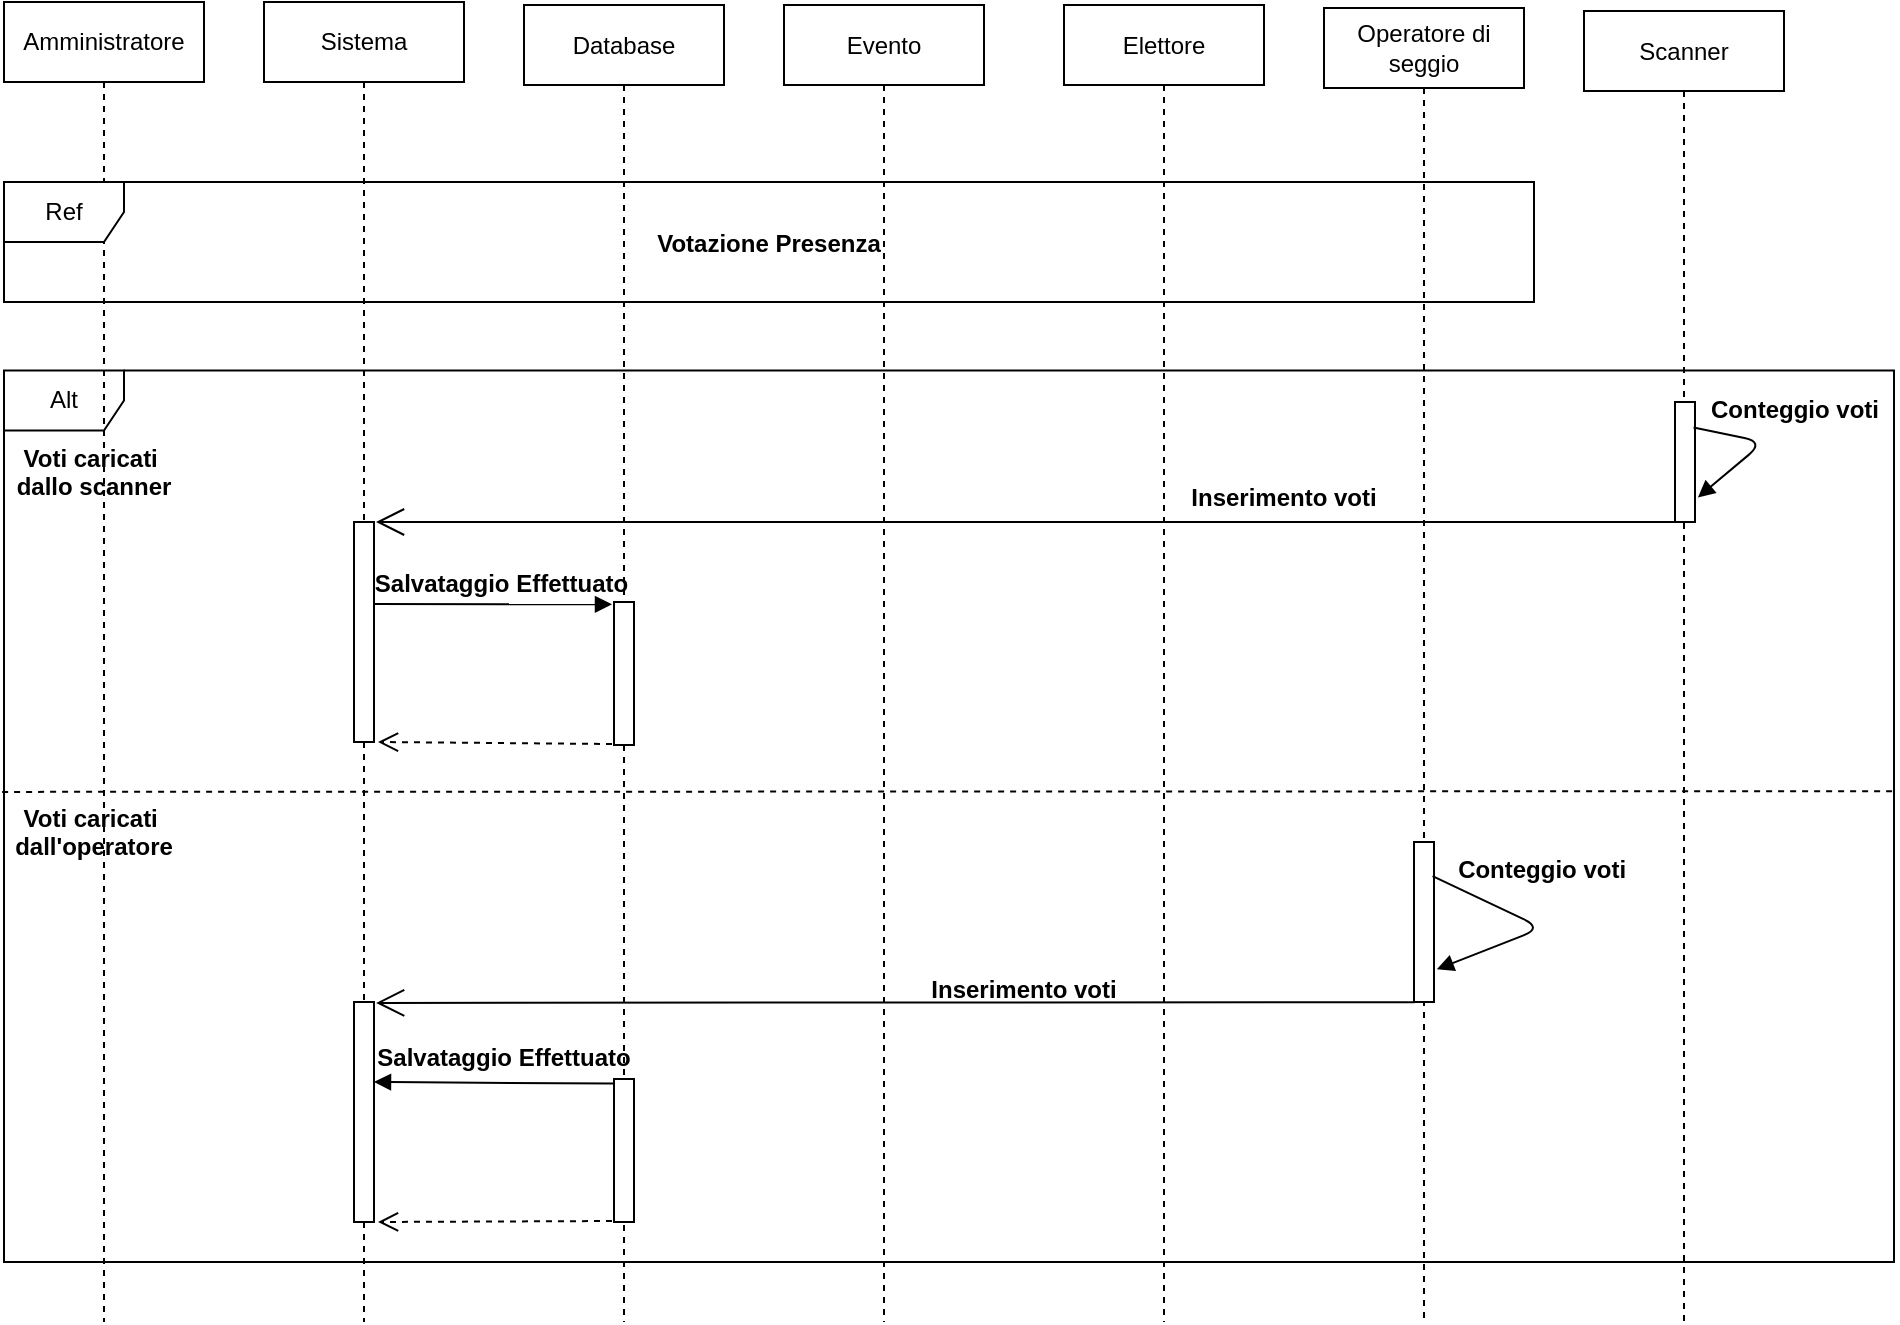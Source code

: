 <mxfile version="13.0.1" type="device"><diagram id="KqUSt99BbeiiLD5gVqRy" name="Page-1"><mxGraphModel dx="1935" dy="510" grid="1" gridSize="10" guides="1" tooltips="1" connect="1" arrows="1" fold="1" page="1" pageScale="1" pageWidth="827" pageHeight="1169" math="0" shadow="0"><root><mxCell id="0"/><mxCell id="1" parent="0"/><mxCell id="IZq6JNsb-YgkFlRKF87Z-43" value="Alt" style="shape=umlFrame;whiteSpace=wrap;html=1;" parent="1" vertex="1"><mxGeometry x="-790" y="204.25" width="945" height="445.75" as="geometry"/></mxCell><mxCell id="IZq6JNsb-YgkFlRKF87Z-3" value="Amministratore" style="shape=umlLifeline;perimeter=lifelinePerimeter;whiteSpace=wrap;html=1;container=1;collapsible=0;recursiveResize=0;outlineConnect=0;" parent="1" vertex="1"><mxGeometry x="-790" y="20" width="100" height="660" as="geometry"/></mxCell><mxCell id="IZq6JNsb-YgkFlRKF87Z-5" value="Sistema" style="shape=umlLifeline;perimeter=lifelinePerimeter;whiteSpace=wrap;html=1;container=1;collapsible=0;recursiveResize=0;outlineConnect=0;" parent="1" vertex="1"><mxGeometry x="-660" y="20" width="100" height="660" as="geometry"/></mxCell><mxCell id="k_fwjHpfTZAeqyhZrNSI-6" value="" style="html=1;points=[];perimeter=orthogonalPerimeter;" vertex="1" parent="IZq6JNsb-YgkFlRKF87Z-5"><mxGeometry x="45" y="260" width="10" height="110" as="geometry"/></mxCell><mxCell id="k_fwjHpfTZAeqyhZrNSI-19" value="" style="html=1;points=[];perimeter=orthogonalPerimeter;" vertex="1" parent="IZq6JNsb-YgkFlRKF87Z-5"><mxGeometry x="45" y="500" width="10" height="110" as="geometry"/></mxCell><mxCell id="IZq6JNsb-YgkFlRKF87Z-8" value="Evento" style="shape=umlLifeline;perimeter=lifelinePerimeter;whiteSpace=wrap;html=1;container=1;collapsible=0;recursiveResize=0;outlineConnect=0;" parent="1" vertex="1"><mxGeometry x="-400" y="21.5" width="100" height="658.5" as="geometry"/></mxCell><mxCell id="IZq6JNsb-YgkFlRKF87Z-10" value="Elettore" style="shape=umlLifeline;perimeter=lifelinePerimeter;whiteSpace=wrap;html=1;container=1;collapsible=0;recursiveResize=0;outlineConnect=0;" parent="1" vertex="1"><mxGeometry x="-260" y="21.5" width="100" height="658.5" as="geometry"/></mxCell><mxCell id="IZq6JNsb-YgkFlRKF87Z-11" value="Operatore di seggio" style="shape=umlLifeline;perimeter=lifelinePerimeter;whiteSpace=wrap;html=1;container=1;collapsible=0;recursiveResize=0;outlineConnect=0;" parent="1" vertex="1"><mxGeometry x="-130" y="23" width="100" height="657" as="geometry"/></mxCell><mxCell id="IZq6JNsb-YgkFlRKF87Z-38" value="" style="html=1;points=[];perimeter=orthogonalPerimeter;" parent="IZq6JNsb-YgkFlRKF87Z-11" vertex="1"><mxGeometry x="45" y="417" width="10" height="80" as="geometry"/></mxCell><mxCell id="IZq6JNsb-YgkFlRKF87Z-40" value="" style="html=1;verticalAlign=bottom;endArrow=block;exitX=0.929;exitY=0.213;exitDx=0;exitDy=0;exitPerimeter=0;entryX=1.143;entryY=0.796;entryDx=0;entryDy=0;entryPerimeter=0;" parent="IZq6JNsb-YgkFlRKF87Z-11" source="IZq6JNsb-YgkFlRKF87Z-38" target="IZq6JNsb-YgkFlRKF87Z-38" edge="1"><mxGeometry width="80" relative="1" as="geometry"><mxPoint x="9.06" y="440" as="sourcePoint"/><mxPoint x="79.06" y="450" as="targetPoint"/><Array as="points"><mxPoint x="109.06" y="460"/></Array></mxGeometry></mxCell><mxCell id="IZq6JNsb-YgkFlRKF87Z-17" value="Ref" style="shape=umlFrame;whiteSpace=wrap;html=1;" parent="1" vertex="1"><mxGeometry x="-790" y="110" width="765" height="60" as="geometry"/></mxCell><mxCell id="IZq6JNsb-YgkFlRKF87Z-9" value="Votazione Presenza" style="text;align=center;fontStyle=1;verticalAlign=middle;spacingLeft=3;spacingRight=3;strokeColor=none;rotatable=0;points=[[0,0.5],[1,0.5]];portConstraint=eastwest;" parent="1" vertex="1"><mxGeometry x="-497.5" y="127" width="180" height="26" as="geometry"/></mxCell><mxCell id="IZq6JNsb-YgkFlRKF87Z-33" value="Scanner" style="shape=umlLifeline;perimeter=lifelinePerimeter;whiteSpace=wrap;html=1;container=1;collapsible=0;recursiveResize=0;outlineConnect=0;" parent="1" vertex="1"><mxGeometry y="24.5" width="100" height="655.5" as="geometry"/></mxCell><mxCell id="IZq6JNsb-YgkFlRKF87Z-39" value="Inserimento voti" style="text;align=center;fontStyle=1;verticalAlign=middle;spacingLeft=3;spacingRight=3;strokeColor=none;rotatable=0;points=[[0,0.5],[1,0.5]];portConstraint=eastwest;" parent="1" vertex="1"><mxGeometry x="-330" y="500" width="100" height="26" as="geometry"/></mxCell><mxCell id="IZq6JNsb-YgkFlRKF87Z-41" value="Conteggio voti" style="text;align=center;fontStyle=1;verticalAlign=middle;spacingLeft=3;spacingRight=3;strokeColor=none;rotatable=0;points=[[0,0.5],[1,0.5]];portConstraint=eastwest;" parent="1" vertex="1"><mxGeometry x="-70.94" y="440" width="100" height="26" as="geometry"/></mxCell><mxCell id="IZq6JNsb-YgkFlRKF87Z-42" value="" style="endArrow=open;endFill=1;endSize=12;html=1;exitX=0.023;exitY=1.001;exitDx=0;exitDy=0;exitPerimeter=0;entryX=1.106;entryY=0.004;entryDx=0;entryDy=0;entryPerimeter=0;" parent="1" source="IZq6JNsb-YgkFlRKF87Z-38" edge="1" target="k_fwjHpfTZAeqyhZrNSI-19"><mxGeometry width="160" relative="1" as="geometry"><mxPoint x="-280.94" y="390" as="sourcePoint"/><mxPoint x="-611.616" y="520.08" as="targetPoint"/></mxGeometry></mxCell><mxCell id="IZq6JNsb-YgkFlRKF87Z-45" value="Voti caricati &#10;dallo scanner" style="text;align=center;fontStyle=1;verticalAlign=middle;spacingLeft=3;spacingRight=3;strokeColor=none;rotatable=0;points=[[0,0.5],[1,0.5]];portConstraint=eastwest;" parent="1" vertex="1"><mxGeometry x="-790" y="240" width="90" height="29" as="geometry"/></mxCell><mxCell id="IZq6JNsb-YgkFlRKF87Z-46" value="Inserimento voti" style="text;align=center;fontStyle=1;verticalAlign=middle;spacingLeft=3;spacingRight=3;strokeColor=none;rotatable=0;points=[[0,0.5],[1,0.5]];portConstraint=eastwest;" parent="1" vertex="1"><mxGeometry x="-200" y="254" width="100" height="26" as="geometry"/></mxCell><mxCell id="IZq6JNsb-YgkFlRKF87Z-47" value="" style="endArrow=open;endFill=1;endSize=12;html=1;exitX=0.023;exitY=1.001;exitDx=0;exitDy=0;exitPerimeter=0;entryX=1.1;entryY=0;entryDx=0;entryDy=0;entryPerimeter=0;" parent="1" source="IZq6JNsb-YgkFlRKF87Z-48" edge="1" target="k_fwjHpfTZAeqyhZrNSI-6"><mxGeometry width="160" relative="1" as="geometry"><mxPoint x="-279.5" y="190" as="sourcePoint"/><mxPoint x="-460" y="280" as="targetPoint"/></mxGeometry></mxCell><mxCell id="IZq6JNsb-YgkFlRKF87Z-48" value="" style="html=1;points=[];perimeter=orthogonalPerimeter;" parent="1" vertex="1"><mxGeometry x="45.5" y="220" width="10" height="60" as="geometry"/></mxCell><mxCell id="IZq6JNsb-YgkFlRKF87Z-49" value="Conteggio voti" style="text;align=center;fontStyle=1;verticalAlign=middle;spacingLeft=3;spacingRight=3;strokeColor=none;rotatable=0;points=[[0,0.5],[1,0.5]];portConstraint=eastwest;" parent="1" vertex="1"><mxGeometry x="55.5" y="210" width="100" height="26" as="geometry"/></mxCell><mxCell id="IZq6JNsb-YgkFlRKF87Z-50" value="" style="html=1;verticalAlign=bottom;endArrow=block;exitX=0.929;exitY=0.213;exitDx=0;exitDy=0;exitPerimeter=0;entryX=1.143;entryY=0.796;entryDx=0;entryDy=0;entryPerimeter=0;" parent="1" source="IZq6JNsb-YgkFlRKF87Z-48" target="IZq6JNsb-YgkFlRKF87Z-48" edge="1"><mxGeometry width="80" relative="1" as="geometry"><mxPoint x="-129.5" y="240" as="sourcePoint"/><mxPoint x="-59.5" y="250" as="targetPoint"/><Array as="points"><mxPoint x="90" y="240"/></Array></mxGeometry></mxCell><mxCell id="IZq6JNsb-YgkFlRKF87Z-51" value="" style="endArrow=none;dashed=1;html=1;entryX=1.001;entryY=0.486;entryDx=0;entryDy=0;entryPerimeter=0;exitX=0;exitY=0.487;exitDx=0;exitDy=0;exitPerimeter=0;" parent="1" edge="1"><mxGeometry width="50" height="50" relative="1" as="geometry"><mxPoint x="-790.94" y="414.943" as="sourcePoint"/><mxPoint x="155.005" y="414.593" as="targetPoint"/><Array as="points"/></mxGeometry></mxCell><mxCell id="k_fwjHpfTZAeqyhZrNSI-1" value="Database" style="shape=umlLifeline;perimeter=lifelinePerimeter;whiteSpace=wrap;html=1;container=1;collapsible=0;recursiveResize=0;outlineConnect=0;" vertex="1" parent="1"><mxGeometry x="-530" y="21.5" width="100" height="658.5" as="geometry"/></mxCell><mxCell id="k_fwjHpfTZAeqyhZrNSI-7" value="" style="html=1;points=[];perimeter=orthogonalPerimeter;" vertex="1" parent="k_fwjHpfTZAeqyhZrNSI-1"><mxGeometry x="45" y="298.5" width="10" height="71.5" as="geometry"/></mxCell><mxCell id="k_fwjHpfTZAeqyhZrNSI-20" value="" style="html=1;points=[];perimeter=orthogonalPerimeter;" vertex="1" parent="k_fwjHpfTZAeqyhZrNSI-1"><mxGeometry x="45" y="537" width="10" height="71.5" as="geometry"/></mxCell><mxCell id="k_fwjHpfTZAeqyhZrNSI-9" value="" style="html=1;verticalAlign=bottom;endArrow=block;entryX=-0.1;entryY=0.016;entryDx=0;entryDy=0;entryPerimeter=0;" edge="1" parent="1" target="k_fwjHpfTZAeqyhZrNSI-7"><mxGeometry width="80" relative="1" as="geometry"><mxPoint x="-605" y="321" as="sourcePoint"/><mxPoint x="-484" y="310" as="targetPoint"/><Array as="points"/></mxGeometry></mxCell><mxCell id="k_fwjHpfTZAeqyhZrNSI-10" value="Salvataggio Effettuato" style="text;align=center;fontStyle=1;verticalAlign=middle;spacingLeft=3;spacingRight=3;strokeColor=none;rotatable=0;points=[[0,0.5],[1,0.5]];portConstraint=eastwest;" vertex="1" parent="1"><mxGeometry x="-600" y="297" width="117.5" height="26" as="geometry"/></mxCell><mxCell id="k_fwjHpfTZAeqyhZrNSI-17" value="" style="html=1;verticalAlign=bottom;endArrow=open;dashed=1;endSize=8;exitX=-0.1;exitY=0.993;exitDx=0;exitDy=0;exitPerimeter=0;entryX=1.2;entryY=1;entryDx=0;entryDy=0;entryPerimeter=0;" edge="1" parent="1" source="k_fwjHpfTZAeqyhZrNSI-7" target="k_fwjHpfTZAeqyhZrNSI-6"><mxGeometry relative="1" as="geometry"><mxPoint x="-317.01" y="400" as="sourcePoint"/><mxPoint x="-450" y="400.03" as="targetPoint"/></mxGeometry></mxCell><mxCell id="k_fwjHpfTZAeqyhZrNSI-18" value="Voti caricati &#10;dall'operatore" style="text;align=center;fontStyle=1;verticalAlign=middle;spacingLeft=3;spacingRight=3;strokeColor=none;rotatable=0;points=[[0,0.5],[1,0.5]];portConstraint=eastwest;" vertex="1" parent="1"><mxGeometry x="-790" y="420" width="90" height="29" as="geometry"/></mxCell><mxCell id="k_fwjHpfTZAeqyhZrNSI-21" value="Salvataggio Effettuato" style="text;align=center;fontStyle=1;verticalAlign=middle;spacingLeft=3;spacingRight=3;strokeColor=none;rotatable=0;points=[[0,0.5],[1,0.5]];portConstraint=eastwest;" vertex="1" parent="1"><mxGeometry x="-598.75" y="534" width="117.5" height="26" as="geometry"/></mxCell><mxCell id="k_fwjHpfTZAeqyhZrNSI-23" value="" style="html=1;verticalAlign=bottom;endArrow=open;dashed=1;endSize=8;exitX=-0.1;exitY=0.993;exitDx=0;exitDy=0;exitPerimeter=0;entryX=1.2;entryY=1;entryDx=0;entryDy=0;entryPerimeter=0;" edge="1" parent="1" source="k_fwjHpfTZAeqyhZrNSI-20" target="k_fwjHpfTZAeqyhZrNSI-19"><mxGeometry relative="1" as="geometry"><mxPoint x="-313.26" y="640" as="sourcePoint"/><mxPoint x="-446.25" y="640.03" as="targetPoint"/></mxGeometry></mxCell><mxCell id="k_fwjHpfTZAeqyhZrNSI-24" value="" style="html=1;verticalAlign=bottom;endArrow=block;exitX=-0.048;exitY=0.032;exitDx=0;exitDy=0;exitPerimeter=0;" edge="1" parent="1" source="k_fwjHpfTZAeqyhZrNSI-20"><mxGeometry width="80" relative="1" as="geometry"><mxPoint x="-591.25" y="402" as="sourcePoint"/><mxPoint x="-605" y="560" as="targetPoint"/><Array as="points"/></mxGeometry></mxCell></root></mxGraphModel></diagram></mxfile>